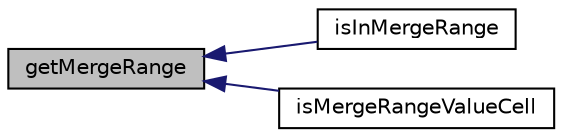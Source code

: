 digraph "getMergeRange"
{
  edge [fontname="Helvetica",fontsize="10",labelfontname="Helvetica",labelfontsize="10"];
  node [fontname="Helvetica",fontsize="10",shape=record];
  rankdir="LR";
  Node221 [label="getMergeRange",height=0.2,width=0.4,color="black", fillcolor="grey75", style="filled", fontcolor="black"];
  Node221 -> Node222 [dir="back",color="midnightblue",fontsize="10",style="solid",fontname="Helvetica"];
  Node222 [label="isInMergeRange",height=0.2,width=0.4,color="black", fillcolor="white", style="filled",URL="$class_p_h_p_excel___cell.html#aaa5ec5ccd0db782c6d37b584c21053d6"];
  Node221 -> Node223 [dir="back",color="midnightblue",fontsize="10",style="solid",fontname="Helvetica"];
  Node223 [label="isMergeRangeValueCell",height=0.2,width=0.4,color="black", fillcolor="white", style="filled",URL="$class_p_h_p_excel___cell.html#a2758fcf1c03895a01b7309aceeaa4042"];
}
